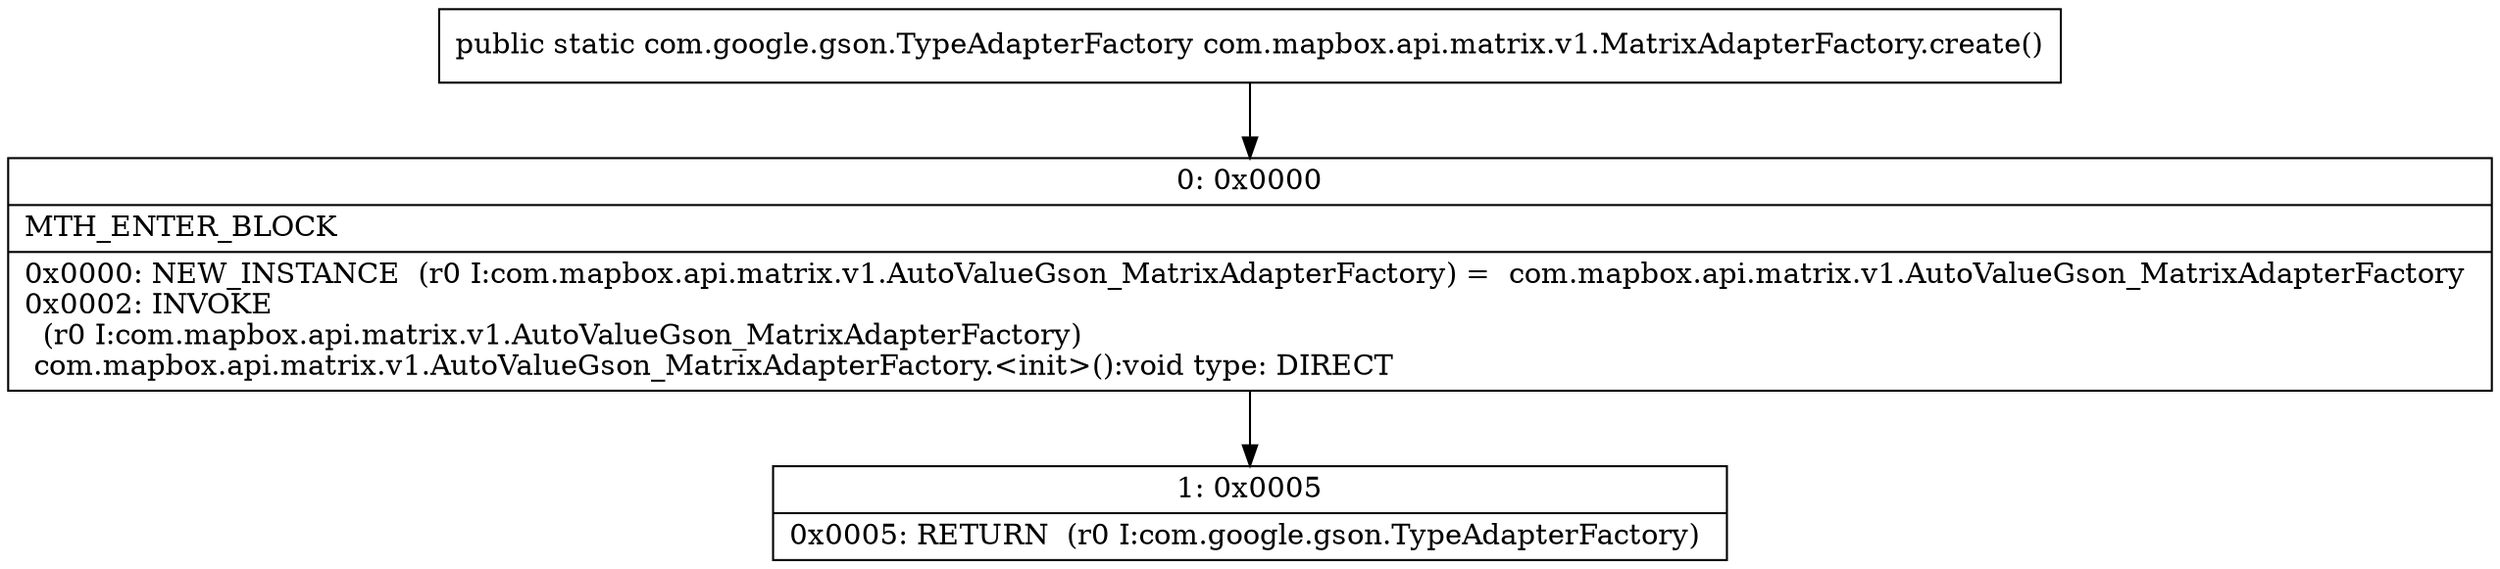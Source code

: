 digraph "CFG forcom.mapbox.api.matrix.v1.MatrixAdapterFactory.create()Lcom\/google\/gson\/TypeAdapterFactory;" {
Node_0 [shape=record,label="{0\:\ 0x0000|MTH_ENTER_BLOCK\l|0x0000: NEW_INSTANCE  (r0 I:com.mapbox.api.matrix.v1.AutoValueGson_MatrixAdapterFactory) =  com.mapbox.api.matrix.v1.AutoValueGson_MatrixAdapterFactory \l0x0002: INVOKE  \l  (r0 I:com.mapbox.api.matrix.v1.AutoValueGson_MatrixAdapterFactory)\l com.mapbox.api.matrix.v1.AutoValueGson_MatrixAdapterFactory.\<init\>():void type: DIRECT \l}"];
Node_1 [shape=record,label="{1\:\ 0x0005|0x0005: RETURN  (r0 I:com.google.gson.TypeAdapterFactory) \l}"];
MethodNode[shape=record,label="{public static com.google.gson.TypeAdapterFactory com.mapbox.api.matrix.v1.MatrixAdapterFactory.create() }"];
MethodNode -> Node_0;
Node_0 -> Node_1;
}

